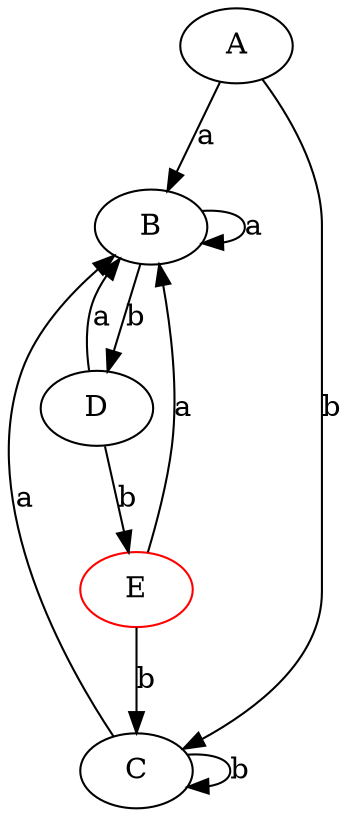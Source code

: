 digraph{
A
B
C
D
E
A->B [label ="a"];
A->C [label ="b"];
B->B [label ="a"];
B->D [label ="b"];
C->B [label ="a"];
C->C [label ="b"];
D->B [label ="a"];
D->E [label ="b"];
E->B [label ="a"];
E->C [label ="b"];
E [color="red"]
}
